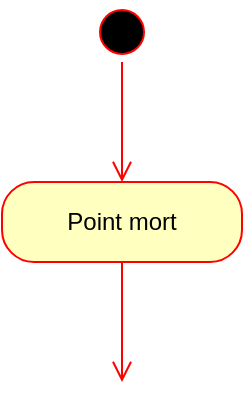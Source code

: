 <mxfile version="23.1.5" type="github">
  <diagram name="Page-1" id="vEHWdyXFffyfuF_CzlAs">
    <mxGraphModel dx="1386" dy="793" grid="1" gridSize="10" guides="1" tooltips="1" connect="1" arrows="1" fold="1" page="1" pageScale="1" pageWidth="827" pageHeight="1169" math="0" shadow="0">
      <root>
        <mxCell id="0" />
        <mxCell id="1" parent="0" />
        <mxCell id="l6cs23k7FNpQOjLX6r31-1" value="" style="ellipse;html=1;shape=startState;fillColor=#000000;strokeColor=#ff0000;" vertex="1" parent="1">
          <mxGeometry x="230" y="130" width="30" height="30" as="geometry" />
        </mxCell>
        <mxCell id="l6cs23k7FNpQOjLX6r31-2" value="" style="edgeStyle=orthogonalEdgeStyle;html=1;verticalAlign=bottom;endArrow=open;endSize=8;strokeColor=#ff0000;rounded=0;" edge="1" source="l6cs23k7FNpQOjLX6r31-1" parent="1">
          <mxGeometry relative="1" as="geometry">
            <mxPoint x="245" y="220" as="targetPoint" />
          </mxGeometry>
        </mxCell>
        <mxCell id="l6cs23k7FNpQOjLX6r31-3" value="Point mort" style="rounded=1;whiteSpace=wrap;html=1;arcSize=40;fontColor=#000000;fillColor=#ffffc0;strokeColor=#ff0000;" vertex="1" parent="1">
          <mxGeometry x="185" y="220" width="120" height="40" as="geometry" />
        </mxCell>
        <mxCell id="l6cs23k7FNpQOjLX6r31-4" value="" style="edgeStyle=orthogonalEdgeStyle;html=1;verticalAlign=bottom;endArrow=open;endSize=8;strokeColor=#ff0000;rounded=0;" edge="1" source="l6cs23k7FNpQOjLX6r31-3" parent="1">
          <mxGeometry relative="1" as="geometry">
            <mxPoint x="245" y="320" as="targetPoint" />
          </mxGeometry>
        </mxCell>
      </root>
    </mxGraphModel>
  </diagram>
</mxfile>
